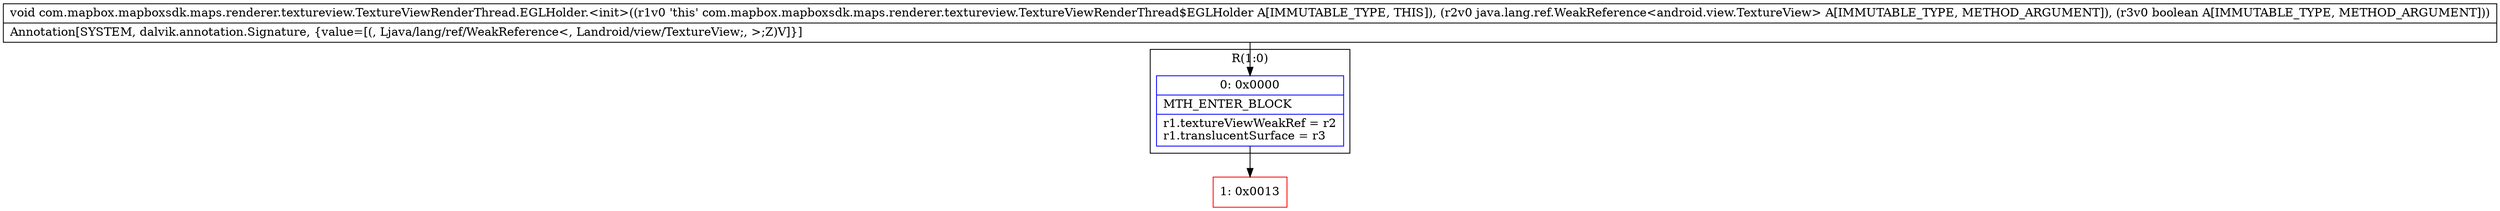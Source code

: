 digraph "CFG forcom.mapbox.mapboxsdk.maps.renderer.textureview.TextureViewRenderThread.EGLHolder.\<init\>(Ljava\/lang\/ref\/WeakReference;Z)V" {
subgraph cluster_Region_1901457569 {
label = "R(1:0)";
node [shape=record,color=blue];
Node_0 [shape=record,label="{0\:\ 0x0000|MTH_ENTER_BLOCK\l|r1.textureViewWeakRef = r2\lr1.translucentSurface = r3\l}"];
}
Node_1 [shape=record,color=red,label="{1\:\ 0x0013}"];
MethodNode[shape=record,label="{void com.mapbox.mapboxsdk.maps.renderer.textureview.TextureViewRenderThread.EGLHolder.\<init\>((r1v0 'this' com.mapbox.mapboxsdk.maps.renderer.textureview.TextureViewRenderThread$EGLHolder A[IMMUTABLE_TYPE, THIS]), (r2v0 java.lang.ref.WeakReference\<android.view.TextureView\> A[IMMUTABLE_TYPE, METHOD_ARGUMENT]), (r3v0 boolean A[IMMUTABLE_TYPE, METHOD_ARGUMENT]))  | Annotation[SYSTEM, dalvik.annotation.Signature, \{value=[(, Ljava\/lang\/ref\/WeakReference\<, Landroid\/view\/TextureView;, \>;Z)V]\}]\l}"];
MethodNode -> Node_0;
Node_0 -> Node_1;
}

